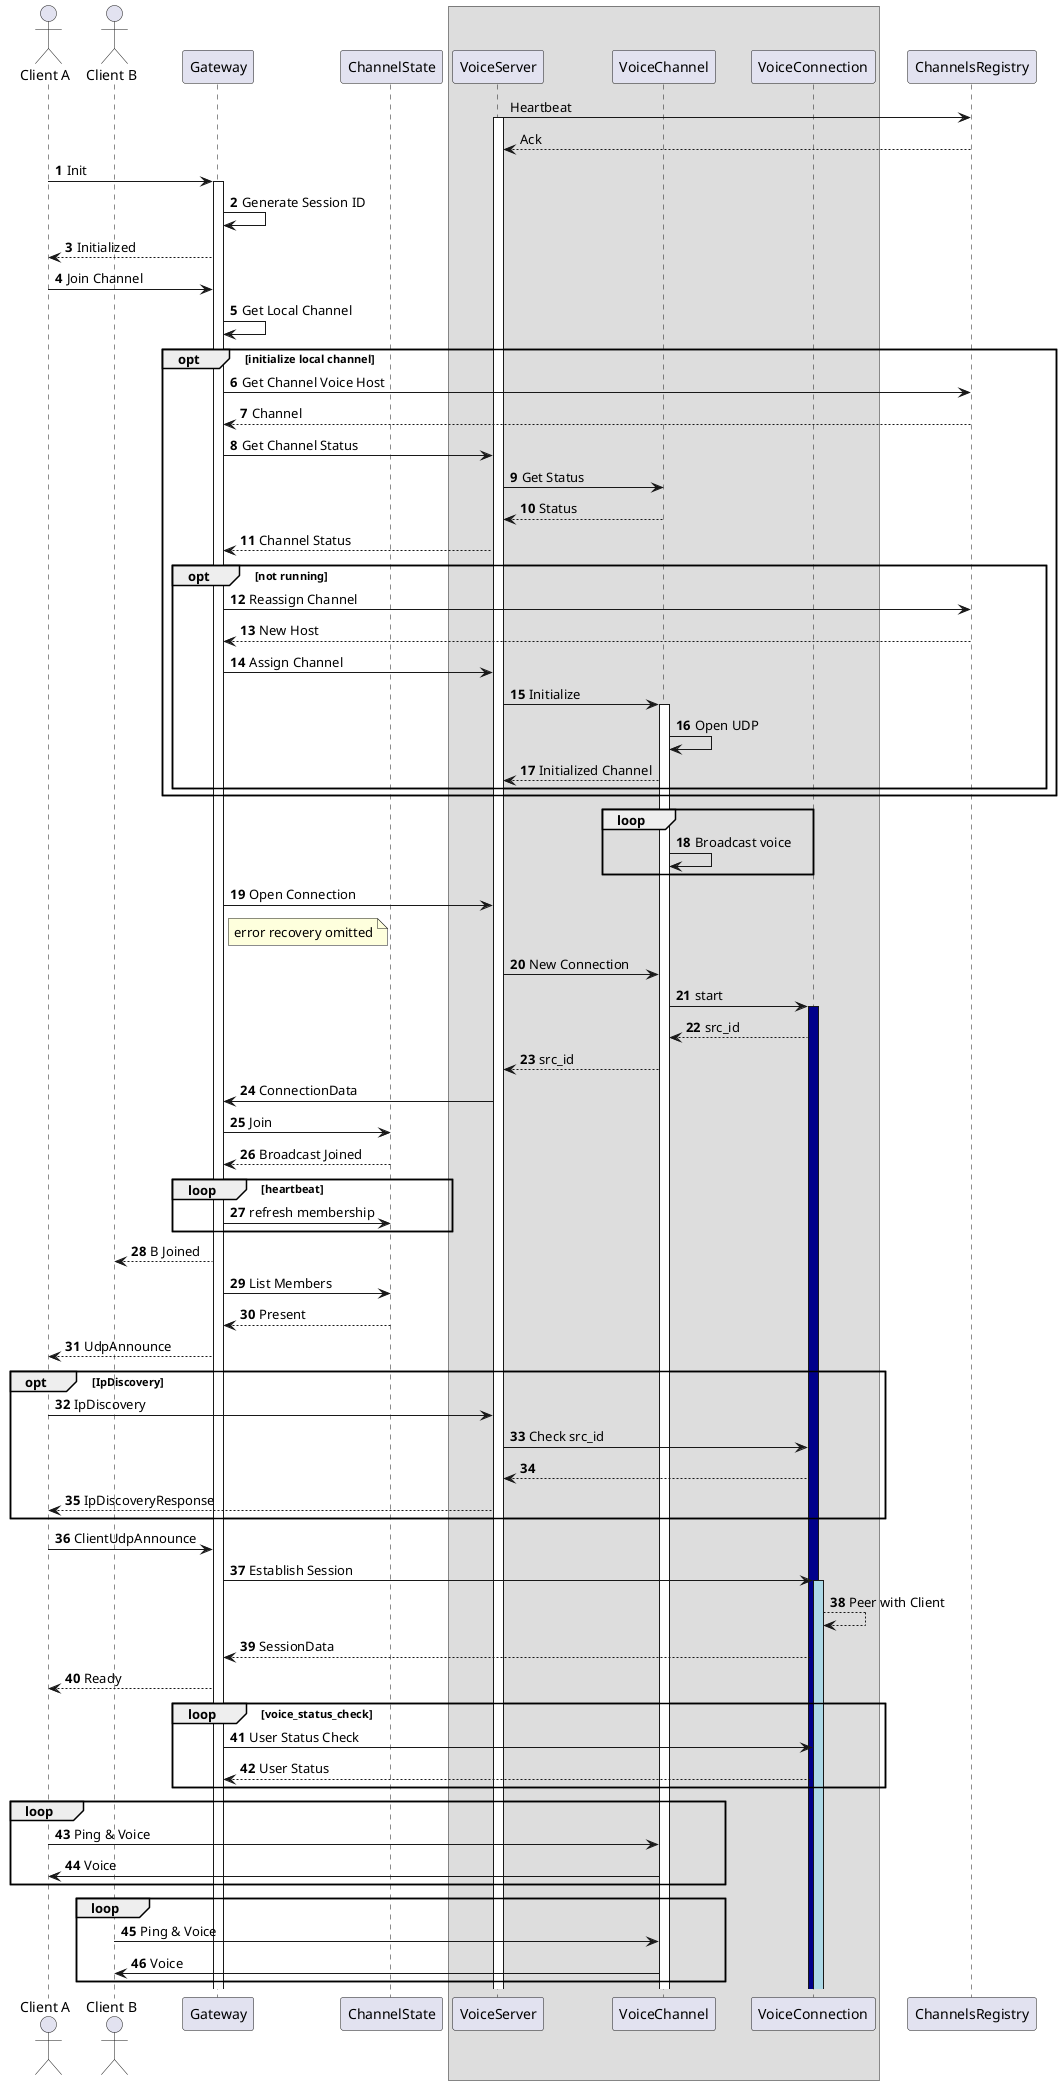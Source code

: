 @startuml join-sequence

skinparam responseMessageBelowArrow true

actor "Client A" as Client
actor "Client B" as B
participant Gateway
participant ChannelState
box
participant VoiceServer as Voice
participant VoiceChannel
participant VoiceConnection
end box
participant ChannelsRegistry as Channels

Voice -> Channels: Heartbeat
activate Voice
Channels --> Voice: Ack
autonumber
Client -> Gateway: Init
activate Gateway
Gateway -> Gateway: Generate Session ID
Gateway --> Client: Initialized

Client -> Gateway: Join Channel
Gateway -> Gateway: Get Local Channel

opt initialize local channel
Gateway -> Channels: Get Channel Voice Host
Channels --> Gateway: Channel
Gateway -> Voice: Get Channel Status
Voice -> VoiceChannel: Get Status
VoiceChannel --> Voice: Status
Voice --> Gateway: Channel Status

opt not running
Gateway -> Channels: Reassign Channel
Channels --> Gateway: New Host
Gateway -> Voice: Assign Channel
Voice -> VoiceChannel: Initialize
activate VoiceChannel
VoiceChannel -> VoiceChannel: Open UDP
VoiceChannel --> Voice: Initialized Channel
end
end
loop
VoiceChannel -> VoiceChannel: Broadcast voice
end

Gateway -> Voice: Open Connection
note right of Gateway: error recovery omitted
Voice -> VoiceChannel: New Connection
VoiceChannel -> VoiceConnection: start
activate VoiceConnection #DarkBlue
VoiceConnection --> VoiceChannel: src_id
VoiceChannel --> Voice: src_id
Voice -> Gateway: ConnectionData
Gateway -> ChannelState: Join
ChannelState --> Gateway: Broadcast Joined
loop heartbeat
Gateway -> ChannelState: refresh membership
end
Gateway --> B: B Joined
Gateway -> ChannelState: List Members
ChannelState --> Gateway: Present
Gateway --> Client: UdpAnnounce

opt IpDiscovery
  Client -> Voice: IpDiscovery
  Voice -> VoiceConnection: Check src_id
  VoiceConnection --> Voice
  Voice --> Client: IpDiscoveryResponse
end

Client -> Gateway: ClientUdpAnnounce
Gateway -> VoiceConnection: Establish Session
activate VoiceConnection #LightBlue
VoiceConnection --> VoiceConnection: Peer with Client
VoiceConnection --> Gateway: SessionData
Gateway --> Client: Ready

loop voice_status_check
Gateway -> VoiceConnection: User Status Check
VoiceConnection --> Gateway: User Status
end

loop 
  Client -> VoiceChannel: Ping & Voice
  VoiceChannel -> Client: Voice
end

loop 
  B -> VoiceChannel: Ping & Voice
  VoiceChannel -> B: Voice
end
@enduml
